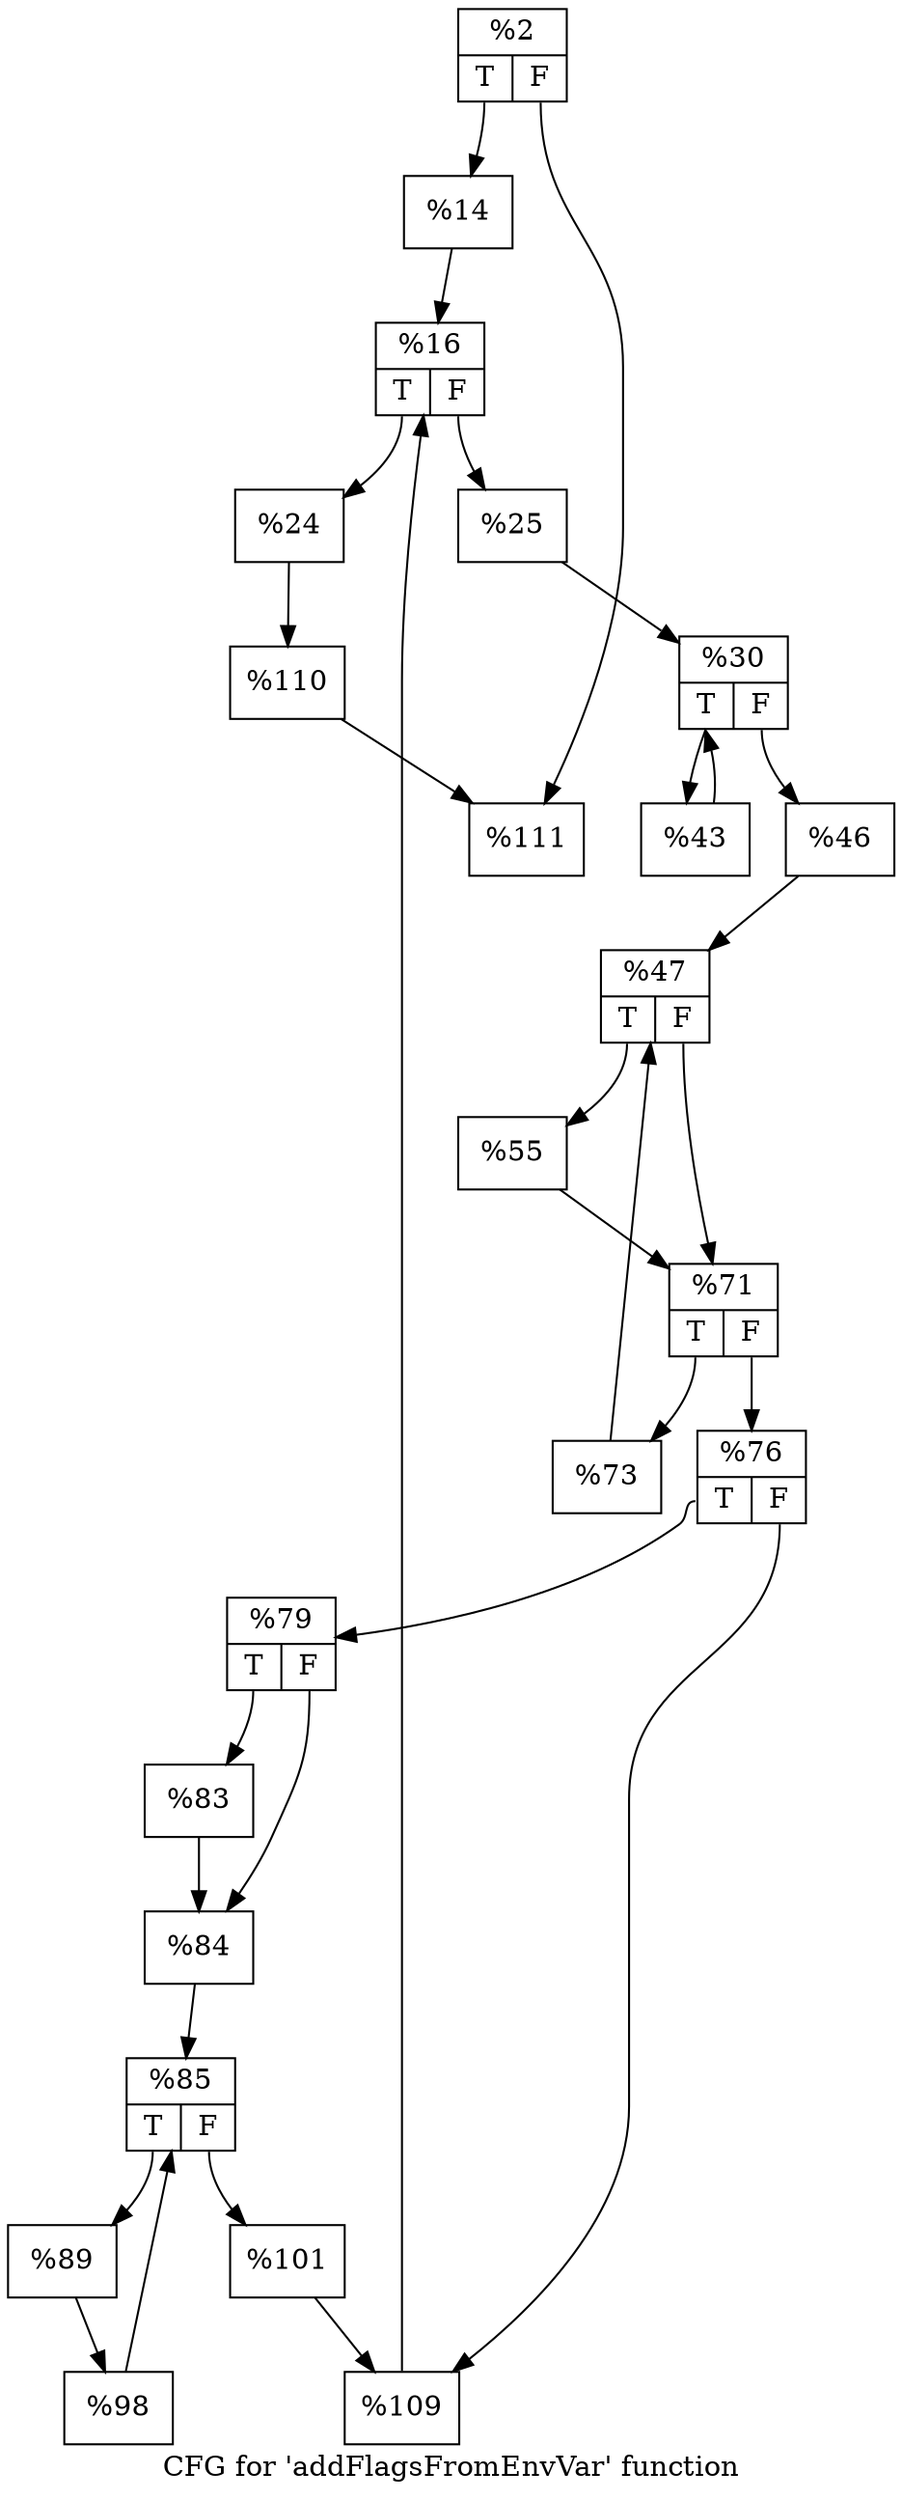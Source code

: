 digraph "CFG for 'addFlagsFromEnvVar' function" {
	label="CFG for 'addFlagsFromEnvVar' function";

	Node0x19d3ea0 [shape=record,label="{%2|{<s0>T|<s1>F}}"];
	Node0x19d3ea0:s0 -> Node0x19d4600;
	Node0x19d3ea0:s1 -> Node0x19d4650;
	Node0x19d4600 [shape=record,label="{%14}"];
	Node0x19d4600 -> Node0x19d4890;
	Node0x19d4890 [shape=record,label="{%16|{<s0>T|<s1>F}}"];
	Node0x19d4890:s0 -> Node0x19d4c10;
	Node0x19d4890:s1 -> Node0x19d4c60;
	Node0x19d4c10 [shape=record,label="{%24}"];
	Node0x19d4c10 -> Node0x19d4cb0;
	Node0x19d4c60 [shape=record,label="{%25}"];
	Node0x19d4c60 -> Node0x19d5000;
	Node0x19d5000 [shape=record,label="{%30|{<s0>T|<s1>F}}"];
	Node0x19d5000:s0 -> Node0x19d5640;
	Node0x19d5000:s1 -> Node0x19d5690;
	Node0x19d5640 [shape=record,label="{%43}"];
	Node0x19d5640 -> Node0x19d5000;
	Node0x19d5690 [shape=record,label="{%46}"];
	Node0x19d5690 -> Node0x19d5930;
	Node0x19d5930 [shape=record,label="{%47|{<s0>T|<s1>F}}"];
	Node0x19d5930:s0 -> Node0x19d5cb0;
	Node0x19d5930:s1 -> Node0x19d5d00;
	Node0x19d5cb0 [shape=record,label="{%55}"];
	Node0x19d5cb0 -> Node0x19d5d00;
	Node0x19d5d00 [shape=record,label="{%71|{<s0>T|<s1>F}}"];
	Node0x19d5d00:s0 -> Node0x19d6570;
	Node0x19d5d00:s1 -> Node0x19d65c0;
	Node0x19d6570 [shape=record,label="{%73}"];
	Node0x19d6570 -> Node0x19d5930;
	Node0x19d65c0 [shape=record,label="{%76|{<s0>T|<s1>F}}"];
	Node0x19d65c0:s0 -> Node0x19d6920;
	Node0x19d65c0:s1 -> Node0x19d6970;
	Node0x19d6920 [shape=record,label="{%79|{<s0>T|<s1>F}}"];
	Node0x19d6920:s0 -> Node0x19d6c00;
	Node0x19d6920:s1 -> Node0x19d6c50;
	Node0x19d6c00 [shape=record,label="{%83}"];
	Node0x19d6c00 -> Node0x19d6c50;
	Node0x19d6c50 [shape=record,label="{%84}"];
	Node0x19d6c50 -> Node0x19d6e90;
	Node0x19d6e90 [shape=record,label="{%85|{<s0>T|<s1>F}}"];
	Node0x19d6e90:s0 -> Node0x19d7070;
	Node0x19d6e90:s1 -> Node0x19d70c0;
	Node0x19d7070 [shape=record,label="{%89}"];
	Node0x19d7070 -> Node0x19d7580;
	Node0x19d7580 [shape=record,label="{%98}"];
	Node0x19d7580 -> Node0x19d6e90;
	Node0x19d70c0 [shape=record,label="{%101}"];
	Node0x19d70c0 -> Node0x19d6970;
	Node0x19d6970 [shape=record,label="{%109}"];
	Node0x19d6970 -> Node0x19d4890;
	Node0x19d4cb0 [shape=record,label="{%110}"];
	Node0x19d4cb0 -> Node0x19d4650;
	Node0x19d4650 [shape=record,label="{%111}"];
}
